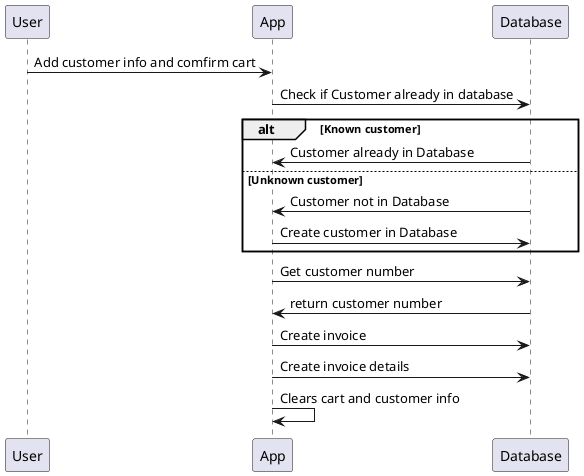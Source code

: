 @startuml
participant User
participant App
participant Database


User -> App : Add customer info and comfirm cart
App -> Database :  Check if Customer already in database

alt Known customer

Database -> App : Customer already in Database

else Unknown customer

Database -> App : Customer not in Database
App->Database : Create customer in Database

end

App->Database: Get customer number
Database -> App: return customer number
App->Database:Create invoice
App->Database:Create invoice details

App->App: Clears cart and customer info

@enduml